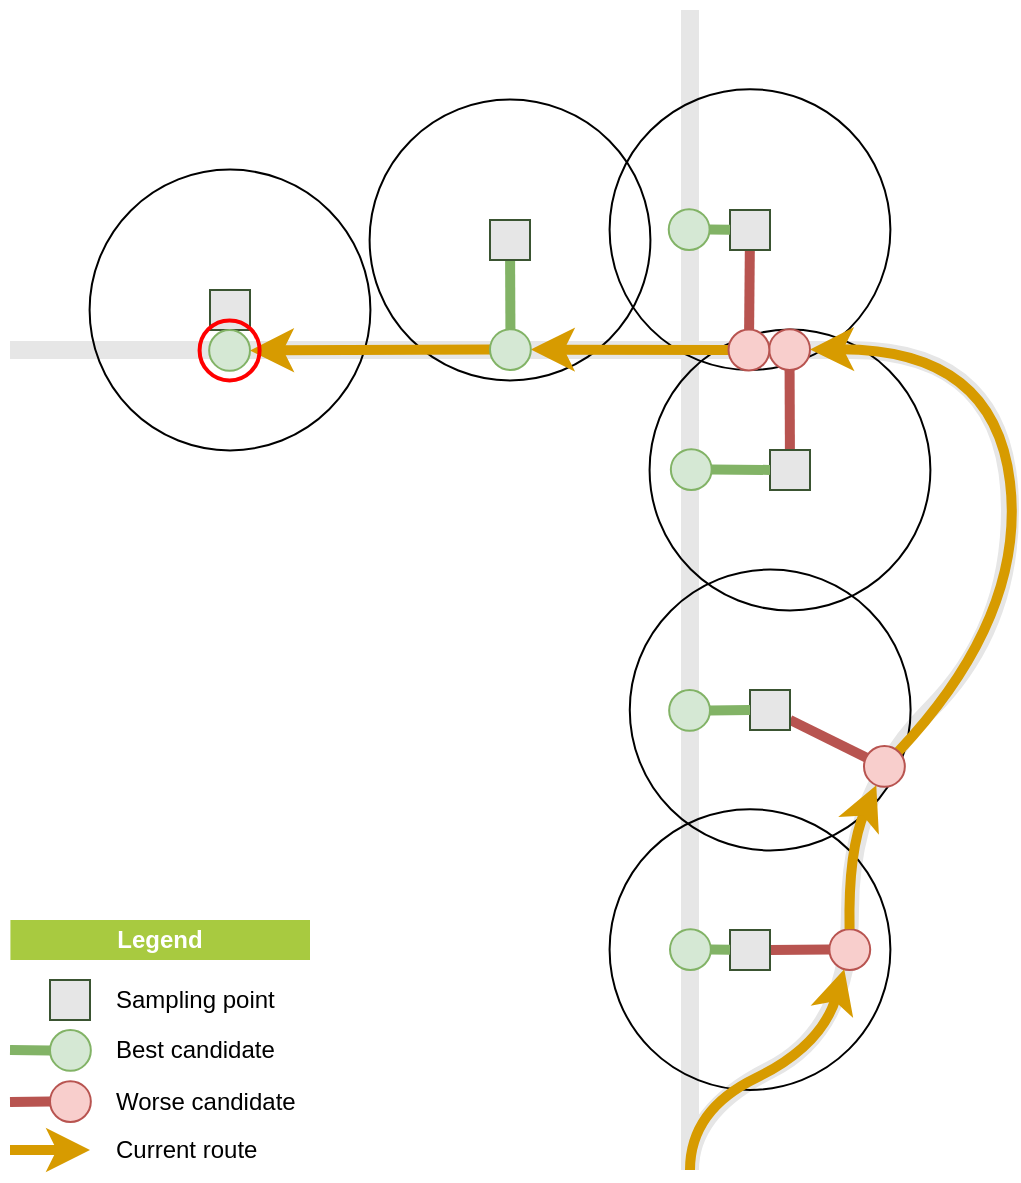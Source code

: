 <?xml version="1.0"?>
<mxfile version="13.5.3" pages="7">
  <diagram name="5 backtracking worked" id="0IbLHcmK1YpQlknvU7hW">
    <mxGraphModel dx="2" dy="1" grid="1" gridSize="10" guides="1" tooltips="1" connect="1" arrows="1" fold="1" page="1" pageScale="1" pageWidth="1654" pageHeight="1169" math="0" shadow="0">
      <root>
        <mxCell id="IOewYXfg5vD1RKpi5QEZ-0"/>
        <mxCell id="IOewYXfg5vD1RKpi5QEZ-1" parent="IOewYXfg5vD1RKpi5QEZ-0"/>
        <mxCell id="XVgGCBOrP9wLFe9wTfwK-0" value="" style="endArrow=none;html=1;strokeWidth=9;fillColor=#76608a;strokeColor=#E6E6E6;curved=1;" parent="IOewYXfg5vD1RKpi5QEZ-1" edge="1">
          <mxGeometry width="50" height="50" relative="1" as="geometry">
            <mxPoint x="480.0" y="1050.0" as="sourcePoint"/>
            <mxPoint x="560.0" y="920.0" as="targetPoint"/>
            <Array as="points">
              <mxPoint x="480" y="1020"/>
              <mxPoint x="560" y="980"/>
            </Array>
          </mxGeometry>
        </mxCell>
        <mxCell id="IOewYXfg5vD1RKpi5QEZ-2" value="" style="group" parent="IOewYXfg5vD1RKpi5QEZ-1" vertex="1" connectable="0">
          <mxGeometry x="140" y="470" width="500" height="580" as="geometry"/>
        </mxCell>
        <mxCell id="IOewYXfg5vD1RKpi5QEZ-3" value="" style="endArrow=none;html=1;strokeWidth=9;fillColor=#76608a;strokeColor=#E6E6E6;" parent="IOewYXfg5vD1RKpi5QEZ-2" edge="1">
          <mxGeometry width="50" height="50" relative="1" as="geometry">
            <mxPoint x="340" y="580" as="sourcePoint"/>
            <mxPoint x="340" as="targetPoint"/>
          </mxGeometry>
        </mxCell>
        <mxCell id="IOewYXfg5vD1RKpi5QEZ-5" value="" style="curved=1;endArrow=none;html=1;strokeWidth=9;fillColor=#76608a;endFill=0;strokeColor=#E6E6E6;" parent="IOewYXfg5vD1RKpi5QEZ-2" edge="1">
          <mxGeometry width="50" height="50" relative="1" as="geometry">
            <mxPoint x="420" y="450" as="sourcePoint"/>
            <mxPoint x="500" y="250" as="targetPoint"/>
            <Array as="points">
              <mxPoint x="420" y="390"/>
              <mxPoint x="500" y="310"/>
            </Array>
          </mxGeometry>
        </mxCell>
        <mxCell id="IOewYXfg5vD1RKpi5QEZ-6" value="" style="curved=1;endArrow=none;html=1;strokeWidth=9;fillColor=#76608a;endFill=0;strokeColor=#E6E6E6;" parent="IOewYXfg5vD1RKpi5QEZ-2" edge="1">
          <mxGeometry width="50" height="50" relative="1" as="geometry">
            <mxPoint x="500" y="250" as="sourcePoint"/>
            <mxPoint x="420" y="170" as="targetPoint"/>
            <Array as="points">
              <mxPoint x="500" y="170"/>
            </Array>
          </mxGeometry>
        </mxCell>
        <mxCell id="IOewYXfg5vD1RKpi5QEZ-7" value="" style="endArrow=none;html=1;strokeWidth=9;fillColor=#76608a;strokeColor=#E6E6E6;" parent="IOewYXfg5vD1RKpi5QEZ-2" edge="1">
          <mxGeometry width="50" height="50" relative="1" as="geometry">
            <mxPoint y="170" as="sourcePoint"/>
            <mxPoint x="420" y="170" as="targetPoint"/>
          </mxGeometry>
        </mxCell>
        <mxCell id="IOewYXfg5vD1RKpi5QEZ-9" value="" style="ellipse;whiteSpace=wrap;html=1;aspect=fixed;fillColor=none;" parent="IOewYXfg5vD1RKpi5QEZ-1" vertex="1">
          <mxGeometry x="319.8" y="514.79" width="140.41" height="140.41" as="geometry"/>
        </mxCell>
        <mxCell id="IOewYXfg5vD1RKpi5QEZ-10" value="" style="ellipse;whiteSpace=wrap;html=1;aspect=fixed;fillColor=none;" parent="IOewYXfg5vD1RKpi5QEZ-1" vertex="1">
          <mxGeometry x="439.79" y="869.59" width="140.41" height="140.41" as="geometry"/>
        </mxCell>
        <mxCell id="IOewYXfg5vD1RKpi5QEZ-11" value="" style="ellipse;whiteSpace=wrap;html=1;aspect=fixed;fillColor=none;" parent="IOewYXfg5vD1RKpi5QEZ-1" vertex="1">
          <mxGeometry x="449.89" y="749.79" width="140.41" height="140.41" as="geometry"/>
        </mxCell>
        <mxCell id="IOewYXfg5vD1RKpi5QEZ-12" value="" style="ellipse;whiteSpace=wrap;html=1;aspect=fixed;fillColor=none;" parent="IOewYXfg5vD1RKpi5QEZ-1" vertex="1">
          <mxGeometry x="459.79" y="629.79" width="140.41" height="140.41" as="geometry"/>
        </mxCell>
        <mxCell id="IOewYXfg5vD1RKpi5QEZ-13" value="" style="ellipse;whiteSpace=wrap;html=1;aspect=fixed;fillColor=none;" parent="IOewYXfg5vD1RKpi5QEZ-1" vertex="1">
          <mxGeometry x="439.79" y="509.58" width="140.41" height="140.41" as="geometry"/>
        </mxCell>
        <mxCell id="IOewYXfg5vD1RKpi5QEZ-14" value="" style="ellipse;whiteSpace=wrap;html=1;aspect=fixed;fillColor=none;" parent="IOewYXfg5vD1RKpi5QEZ-1" vertex="1">
          <mxGeometry x="179.8" y="549.79" width="140.41" height="140.41" as="geometry"/>
        </mxCell>
        <mxCell id="IOewYXfg5vD1RKpi5QEZ-17" style="edgeStyle=none;orthogonalLoop=1;jettySize=auto;html=1;endArrow=none;strokeWidth=5;fillColor=#76608a;strokeColor=#B85450;" parent="IOewYXfg5vD1RKpi5QEZ-1" source="IOewYXfg5vD1RKpi5QEZ-18" target="IOewYXfg5vD1RKpi5QEZ-28" edge="1">
          <mxGeometry relative="1" as="geometry"/>
        </mxCell>
        <mxCell id="IOewYXfg5vD1RKpi5QEZ-18" value="" style="whiteSpace=wrap;html=1;rounded=0;shadow=0;strokeWidth=1;fontSize=24;align=right;strokeColor=#3A5431;fillColor=#E6E6E6;" parent="IOewYXfg5vD1RKpi5QEZ-1" vertex="1">
          <mxGeometry x="500" y="930" width="20" height="20" as="geometry"/>
        </mxCell>
        <mxCell id="IOewYXfg5vD1RKpi5QEZ-19" style="edgeStyle=none;orthogonalLoop=1;jettySize=auto;html=1;endArrow=none;strokeColor=#B85450;strokeWidth=5;fillColor=#76608a;" parent="IOewYXfg5vD1RKpi5QEZ-1" source="IOewYXfg5vD1RKpi5QEZ-20" target="IOewYXfg5vD1RKpi5QEZ-37" edge="1">
          <mxGeometry relative="1" as="geometry"/>
        </mxCell>
        <mxCell id="IOewYXfg5vD1RKpi5QEZ-20" value="" style="whiteSpace=wrap;html=1;rounded=0;shadow=0;strokeWidth=1;fontSize=24;align=right;strokeColor=#3A5431;fillColor=#E6E6E6;" parent="IOewYXfg5vD1RKpi5QEZ-1" vertex="1">
          <mxGeometry x="510" y="810" width="20" height="20" as="geometry"/>
        </mxCell>
        <mxCell id="IOewYXfg5vD1RKpi5QEZ-21" style="edgeStyle=none;orthogonalLoop=1;jettySize=auto;html=1;endArrow=none;strokeColor=#B85450;strokeWidth=5;fillColor=#76608a;" parent="IOewYXfg5vD1RKpi5QEZ-1" source="IOewYXfg5vD1RKpi5QEZ-22" target="IOewYXfg5vD1RKpi5QEZ-30" edge="1">
          <mxGeometry relative="1" as="geometry"/>
        </mxCell>
        <mxCell id="IOewYXfg5vD1RKpi5QEZ-22" value="" style="whiteSpace=wrap;html=1;rounded=0;shadow=0;strokeWidth=1;fontSize=24;align=right;strokeColor=#3A5431;fillColor=#E6E6E6;" parent="IOewYXfg5vD1RKpi5QEZ-1" vertex="1">
          <mxGeometry x="520" y="690" width="20" height="20" as="geometry"/>
        </mxCell>
        <mxCell id="IOewYXfg5vD1RKpi5QEZ-23" style="edgeStyle=none;orthogonalLoop=1;jettySize=auto;html=1;endArrow=none;strokeColor=#B85450;strokeWidth=5;fillColor=#76608a;" parent="IOewYXfg5vD1RKpi5QEZ-1" source="IOewYXfg5vD1RKpi5QEZ-24" target="IOewYXfg5vD1RKpi5QEZ-38" edge="1">
          <mxGeometry relative="1" as="geometry"/>
        </mxCell>
        <mxCell id="IOewYXfg5vD1RKpi5QEZ-24" value="" style="whiteSpace=wrap;html=1;rounded=0;shadow=0;strokeWidth=1;fontSize=24;align=right;strokeColor=#3A5431;fillColor=#E6E6E6;" parent="IOewYXfg5vD1RKpi5QEZ-1" vertex="1">
          <mxGeometry x="500" y="570" width="20" height="20" as="geometry"/>
        </mxCell>
        <mxCell id="IOewYXfg5vD1RKpi5QEZ-25" style="edgeStyle=none;orthogonalLoop=1;jettySize=auto;html=1;endArrow=none;strokeColor=#82B366;strokeWidth=5;fillColor=#76608a;" parent="IOewYXfg5vD1RKpi5QEZ-1" source="IOewYXfg5vD1RKpi5QEZ-26" target="IOewYXfg5vD1RKpi5QEZ-35" edge="1">
          <mxGeometry relative="1" as="geometry"/>
        </mxCell>
        <mxCell id="IOewYXfg5vD1RKpi5QEZ-26" value="" style="whiteSpace=wrap;html=1;rounded=0;shadow=0;strokeWidth=1;fontSize=24;align=right;strokeColor=#3A5431;fillColor=#E6E6E6;" parent="IOewYXfg5vD1RKpi5QEZ-1" vertex="1">
          <mxGeometry x="380" y="575" width="20" height="20" as="geometry"/>
        </mxCell>
        <mxCell id="IOewYXfg5vD1RKpi5QEZ-27" value="" style="whiteSpace=wrap;html=1;rounded=0;shadow=0;strokeWidth=1;fontSize=24;align=right;strokeColor=#3A5431;fillColor=#E6E6E6;" parent="IOewYXfg5vD1RKpi5QEZ-1" vertex="1">
          <mxGeometry x="240" y="610" width="20" height="20" as="geometry"/>
        </mxCell>
        <mxCell id="IOewYXfg5vD1RKpi5QEZ-28" value="" style="ellipse;whiteSpace=wrap;html=1;aspect=fixed;fillColor=#f8cecc;strokeColor=#b85450;rotation=0;" parent="IOewYXfg5vD1RKpi5QEZ-1" vertex="1">
          <mxGeometry x="549.68" y="929.58" width="20.42" height="20.42" as="geometry"/>
        </mxCell>
        <mxCell id="IOewYXfg5vD1RKpi5QEZ-29" style="edgeStyle=none;orthogonalLoop=1;jettySize=auto;html=1;endArrow=none;strokeColor=#82B366;strokeWidth=5;fillColor=#76608a;" parent="IOewYXfg5vD1RKpi5QEZ-1" source="IOewYXfg5vD1RKpi5QEZ-42" target="IOewYXfg5vD1RKpi5QEZ-20" edge="1">
          <mxGeometry relative="1" as="geometry"/>
        </mxCell>
        <mxCell id="IOewYXfg5vD1RKpi5QEZ-30" value="" style="ellipse;whiteSpace=wrap;html=1;aspect=fixed;fillColor=#f8cecc;strokeColor=#b85450;rotation=0;" parent="IOewYXfg5vD1RKpi5QEZ-1" vertex="1">
          <mxGeometry x="519.58" y="629.57" width="20.42" height="20.42" as="geometry"/>
        </mxCell>
        <mxCell id="IOewYXfg5vD1RKpi5QEZ-31" style="edgeStyle=none;orthogonalLoop=1;jettySize=auto;html=1;endArrow=none;strokeColor=#82B366;strokeWidth=5;fillColor=#76608a;" parent="IOewYXfg5vD1RKpi5QEZ-1" source="IOewYXfg5vD1RKpi5QEZ-43" target="IOewYXfg5vD1RKpi5QEZ-22" edge="1">
          <mxGeometry relative="1" as="geometry"/>
        </mxCell>
        <mxCell id="IOewYXfg5vD1RKpi5QEZ-32" style="edgeStyle=none;orthogonalLoop=1;jettySize=auto;html=1;endArrow=none;strokeColor=#82B366;strokeWidth=5;fillColor=#76608a;" parent="IOewYXfg5vD1RKpi5QEZ-1" source="IOewYXfg5vD1RKpi5QEZ-34" target="IOewYXfg5vD1RKpi5QEZ-24" edge="1">
          <mxGeometry relative="1" as="geometry"/>
        </mxCell>
        <mxCell id="IOewYXfg5vD1RKpi5QEZ-33" style="edgeStyle=none;orthogonalLoop=1;jettySize=auto;html=1;endArrow=classic;strokeColor=#D79B00;strokeWidth=5;rounded=0;" parent="IOewYXfg5vD1RKpi5QEZ-1" source="IOewYXfg5vD1RKpi5QEZ-38" target="IOewYXfg5vD1RKpi5QEZ-35" edge="1">
          <mxGeometry relative="1" as="geometry"/>
        </mxCell>
        <mxCell id="IOewYXfg5vD1RKpi5QEZ-34" value="" style="ellipse;whiteSpace=wrap;html=1;aspect=fixed;fillColor=#d5e8d4;strokeColor=#82b366;rotation=0;" parent="IOewYXfg5vD1RKpi5QEZ-1" vertex="1">
          <mxGeometry x="469.37" y="569.58" width="20.42" height="20.42" as="geometry"/>
        </mxCell>
        <mxCell id="7Su4TNcLiCK-kCYb2DZS-1" style="edgeStyle=none;rounded=0;orthogonalLoop=1;jettySize=auto;html=1;strokeColor=#D79B00;strokeWidth=5;" parent="IOewYXfg5vD1RKpi5QEZ-1" source="IOewYXfg5vD1RKpi5QEZ-35" target="IOewYXfg5vD1RKpi5QEZ-36" edge="1">
          <mxGeometry relative="1" as="geometry"/>
        </mxCell>
        <mxCell id="IOewYXfg5vD1RKpi5QEZ-35" value="" style="ellipse;whiteSpace=wrap;html=1;aspect=fixed;fillColor=#d5e8d4;strokeColor=#82b366;rotation=0;" parent="IOewYXfg5vD1RKpi5QEZ-1" vertex="1">
          <mxGeometry x="380.0" y="629.58" width="20.42" height="20.42" as="geometry"/>
        </mxCell>
        <mxCell id="IOewYXfg5vD1RKpi5QEZ-36" value="" style="ellipse;whiteSpace=wrap;html=1;aspect=fixed;fillColor=#d5e8d4;strokeColor=#82b366;rotation=0;" parent="IOewYXfg5vD1RKpi5QEZ-1" vertex="1">
          <mxGeometry x="239.58" y="630" width="20.42" height="20.42" as="geometry"/>
        </mxCell>
        <mxCell id="7Su4TNcLiCK-kCYb2DZS-0" style="edgeStyle=none;orthogonalLoop=1;jettySize=auto;html=1;strokeColor=#D79B00;strokeWidth=5;curved=1;" parent="IOewYXfg5vD1RKpi5QEZ-1" source="IOewYXfg5vD1RKpi5QEZ-37" target="IOewYXfg5vD1RKpi5QEZ-30" edge="1">
          <mxGeometry relative="1" as="geometry">
            <Array as="points">
              <mxPoint x="648" y="773"/>
              <mxPoint x="632" y="639"/>
            </Array>
          </mxGeometry>
        </mxCell>
        <mxCell id="IOewYXfg5vD1RKpi5QEZ-37" value="" style="ellipse;whiteSpace=wrap;html=1;aspect=fixed;fillColor=#f8cecc;strokeColor=#b85450;rotation=0;" parent="IOewYXfg5vD1RKpi5QEZ-1" vertex="1">
          <mxGeometry x="567" y="838" width="20.42" height="20.42" as="geometry"/>
        </mxCell>
        <mxCell id="IOewYXfg5vD1RKpi5QEZ-38" value="" style="ellipse;whiteSpace=wrap;html=1;aspect=fixed;fillColor=#f8cecc;strokeColor=#b85450;rotation=0;" parent="IOewYXfg5vD1RKpi5QEZ-1" vertex="1">
          <mxGeometry x="499.26" y="629.79" width="20.42" height="20.42" as="geometry"/>
        </mxCell>
        <mxCell id="IOewYXfg5vD1RKpi5QEZ-39" value="" style="endArrow=none;html=1;strokeWidth=5;fillColor=#76608a;strokeColor=#82B366;" parent="IOewYXfg5vD1RKpi5QEZ-1" source="IOewYXfg5vD1RKpi5QEZ-41" target="IOewYXfg5vD1RKpi5QEZ-18" edge="1">
          <mxGeometry width="50" height="50" relative="1" as="geometry">
            <mxPoint x="680" y="920" as="sourcePoint"/>
            <mxPoint x="730" y="870" as="targetPoint"/>
          </mxGeometry>
        </mxCell>
        <mxCell id="IOewYXfg5vD1RKpi5QEZ-40" value="" style="endArrow=classic;html=1;strokeWidth=5;strokeColor=#D79B00;curved=1;" parent="IOewYXfg5vD1RKpi5QEZ-1" source="IOewYXfg5vD1RKpi5QEZ-28" target="IOewYXfg5vD1RKpi5QEZ-37" edge="1">
          <mxGeometry width="50" height="50" relative="1" as="geometry">
            <mxPoint x="480" y="1050" as="sourcePoint"/>
            <mxPoint x="870.0" y="520" as="targetPoint"/>
            <Array as="points">
              <mxPoint x="559" y="890"/>
            </Array>
          </mxGeometry>
        </mxCell>
        <mxCell id="IOewYXfg5vD1RKpi5QEZ-41" value="" style="ellipse;whiteSpace=wrap;html=1;aspect=fixed;fillColor=#d5e8d4;strokeColor=#82b366;rotation=0;" parent="IOewYXfg5vD1RKpi5QEZ-1" vertex="1">
          <mxGeometry x="470" y="929.58" width="20.42" height="20.42" as="geometry"/>
        </mxCell>
        <mxCell id="IOewYXfg5vD1RKpi5QEZ-42" value="" style="ellipse;whiteSpace=wrap;html=1;aspect=fixed;fillColor=#d5e8d4;strokeColor=#82b366;rotation=0;" parent="IOewYXfg5vD1RKpi5QEZ-1" vertex="1">
          <mxGeometry x="469.58" y="810" width="20.42" height="20.42" as="geometry"/>
        </mxCell>
        <mxCell id="IOewYXfg5vD1RKpi5QEZ-43" value="" style="ellipse;whiteSpace=wrap;html=1;aspect=fixed;fillColor=#d5e8d4;strokeColor=#82b366;rotation=0;" parent="IOewYXfg5vD1RKpi5QEZ-1" vertex="1">
          <mxGeometry x="470.42" y="689.58" width="20.42" height="20.42" as="geometry"/>
        </mxCell>
        <mxCell id="LyCnjVRU8PIORQ4u6hwN-0" value="&lt;b&gt;Legend&lt;/b&gt;" style="text;html=1;strokeColor=none;align=center;verticalAlign=middle;whiteSpace=wrap;rounded=0;fillColor=#a8ca40;fontColor=#FFFFFF;" parent="IOewYXfg5vD1RKpi5QEZ-1" vertex="1">
          <mxGeometry x="140.21" y="925" width="149.79" height="20" as="geometry"/>
        </mxCell>
        <mxCell id="LyCnjVRU8PIORQ4u6hwN-1" value="Best candidate" style="text;html=1;strokeColor=none;fillColor=none;align=left;verticalAlign=middle;whiteSpace=wrap;rounded=0;" parent="IOewYXfg5vD1RKpi5QEZ-1" vertex="1">
          <mxGeometry x="190.63" y="980" width="89.37" height="20" as="geometry"/>
        </mxCell>
        <mxCell id="LyCnjVRU8PIORQ4u6hwN-2" value="" style="curved=1;html=1;strokeColor=#B85450;fontColor=#000000;fontSize=11;rounded=1;strokeWidth=5;fillColor=#76608a;endArrow=none;" parent="IOewYXfg5vD1RKpi5QEZ-1" target="LyCnjVRU8PIORQ4u6hwN-9" edge="1">
          <mxGeometry width="50" height="50" relative="1" as="geometry">
            <mxPoint x="140" y="1016.0" as="sourcePoint"/>
            <mxPoint x="40" y="546" as="targetPoint"/>
            <Array as="points"/>
          </mxGeometry>
        </mxCell>
        <mxCell id="LyCnjVRU8PIORQ4u6hwN-3" value="&lt;span style=&quot;text-align: right&quot;&gt;Worse candidate&lt;/span&gt;" style="text;html=1;strokeColor=none;fillColor=none;align=left;verticalAlign=middle;whiteSpace=wrap;rounded=0;" parent="IOewYXfg5vD1RKpi5QEZ-1" vertex="1">
          <mxGeometry x="190.63" y="1006" width="99.37" height="20" as="geometry"/>
        </mxCell>
        <mxCell id="LyCnjVRU8PIORQ4u6hwN-4" value="" style="endArrow=none;html=1;strokeWidth=5;fillColor=#76608a;strokeColor=#82B366;" parent="IOewYXfg5vD1RKpi5QEZ-1" source="LyCnjVRU8PIORQ4u6hwN-7" edge="1">
          <mxGeometry width="50" height="50" relative="1" as="geometry">
            <mxPoint x="40" y="520" as="sourcePoint"/>
            <mxPoint x="140" y="990" as="targetPoint"/>
          </mxGeometry>
        </mxCell>
        <mxCell id="LyCnjVRU8PIORQ4u6hwN-5" value="" style="curved=1;html=1;strokeColor=#D79B00;fontColor=#000000;fontSize=11;rounded=0;strokeWidth=5;" parent="IOewYXfg5vD1RKpi5QEZ-1" edge="1">
          <mxGeometry width="50" height="50" relative="1" as="geometry">
            <mxPoint x="140" y="1040" as="sourcePoint"/>
            <mxPoint x="180" y="1040" as="targetPoint"/>
            <Array as="points"/>
          </mxGeometry>
        </mxCell>
        <mxCell id="LyCnjVRU8PIORQ4u6hwN-6" value="&lt;span style=&quot;text-align: right&quot;&gt;Current route&lt;/span&gt;" style="text;html=1;strokeColor=none;fillColor=none;align=left;verticalAlign=middle;whiteSpace=wrap;rounded=0;" parent="IOewYXfg5vD1RKpi5QEZ-1" vertex="1">
          <mxGeometry x="190.63" y="1030" width="99.37" height="20" as="geometry"/>
        </mxCell>
        <mxCell id="LyCnjVRU8PIORQ4u6hwN-7" value="" style="ellipse;whiteSpace=wrap;html=1;aspect=fixed;fillColor=#d5e8d4;strokeColor=#82b366;rotation=0;" parent="IOewYXfg5vD1RKpi5QEZ-1" vertex="1">
          <mxGeometry x="160" y="980" width="20.42" height="20.42" as="geometry"/>
        </mxCell>
        <mxCell id="LyCnjVRU8PIORQ4u6hwN-8" value="" style="endArrow=none;html=1;strokeWidth=5;fillColor=#76608a;strokeColor=#82B366;" parent="IOewYXfg5vD1RKpi5QEZ-1" target="LyCnjVRU8PIORQ4u6hwN-7" edge="1">
          <mxGeometry width="50" height="50" relative="1" as="geometry">
            <mxPoint x="180" y="990" as="sourcePoint"/>
            <mxPoint y="520" as="targetPoint"/>
          </mxGeometry>
        </mxCell>
        <mxCell id="LyCnjVRU8PIORQ4u6hwN-9" value="" style="ellipse;whiteSpace=wrap;html=1;aspect=fixed;fillColor=#f8cecc;strokeColor=#b85450;rotation=0;" parent="IOewYXfg5vD1RKpi5QEZ-1" vertex="1">
          <mxGeometry x="160" y="1005.58" width="20.42" height="20.42" as="geometry"/>
        </mxCell>
        <mxCell id="LyCnjVRU8PIORQ4u6hwN-10" value="" style="whiteSpace=wrap;html=1;rounded=0;shadow=0;strokeWidth=1;fontSize=24;align=right;strokeColor=#3A5431;fillColor=#E6E6E6;" parent="IOewYXfg5vD1RKpi5QEZ-1" vertex="1">
          <mxGeometry x="160" y="955" width="20" height="20" as="geometry"/>
        </mxCell>
        <mxCell id="LyCnjVRU8PIORQ4u6hwN-11" value="Sampling point" style="text;html=1;strokeColor=none;fillColor=none;align=left;verticalAlign=middle;whiteSpace=wrap;rounded=0;" parent="IOewYXfg5vD1RKpi5QEZ-1" vertex="1">
          <mxGeometry x="190.63" y="955" width="89.37" height="20" as="geometry"/>
        </mxCell>
        <mxCell id="LyCnjVRU8PIORQ4u6hwN-12" value="" style="endArrow=none;html=1;strokeWidth=5;fillColor=#76608a;strokeColor=#82B366;" parent="IOewYXfg5vD1RKpi5QEZ-1" edge="1">
          <mxGeometry width="50" height="50" relative="1" as="geometry">
            <mxPoint x="180" y="965" as="sourcePoint"/>
            <mxPoint x="180.42" y="965.21" as="targetPoint"/>
          </mxGeometry>
        </mxCell>
        <mxCell id="tzpTj4OYc8ILR1AslTpr-0" value="" style="endArrow=classic;html=1;strokeWidth=5;strokeColor=#D79B00;curved=1;" parent="IOewYXfg5vD1RKpi5QEZ-1" target="IOewYXfg5vD1RKpi5QEZ-28" edge="1">
          <mxGeometry width="50" height="50" relative="1" as="geometry">
            <mxPoint x="480.0" y="1050.0" as="sourcePoint"/>
            <mxPoint x="560.0" y="920.0" as="targetPoint"/>
            <Array as="points">
              <mxPoint x="480" y="1020"/>
              <mxPoint x="546" y="988"/>
            </Array>
          </mxGeometry>
        </mxCell>
        <mxCell id="Zfr8TPwYUSrrDcJL9b2K-0" value="" style="ellipse;whiteSpace=wrap;html=1;aspect=fixed;rotation=0;rounded=0;shadow=0;fontSize=24;align=right;strokeWidth=2;fillColor=none;strokeColor=#FF0000;" parent="IOewYXfg5vD1RKpi5QEZ-1" vertex="1">
          <mxGeometry x="234.79" y="625.21" width="30" height="30" as="geometry"/>
        </mxCell>
      </root>
    </mxGraphModel>
  </diagram>
</mxfile>
